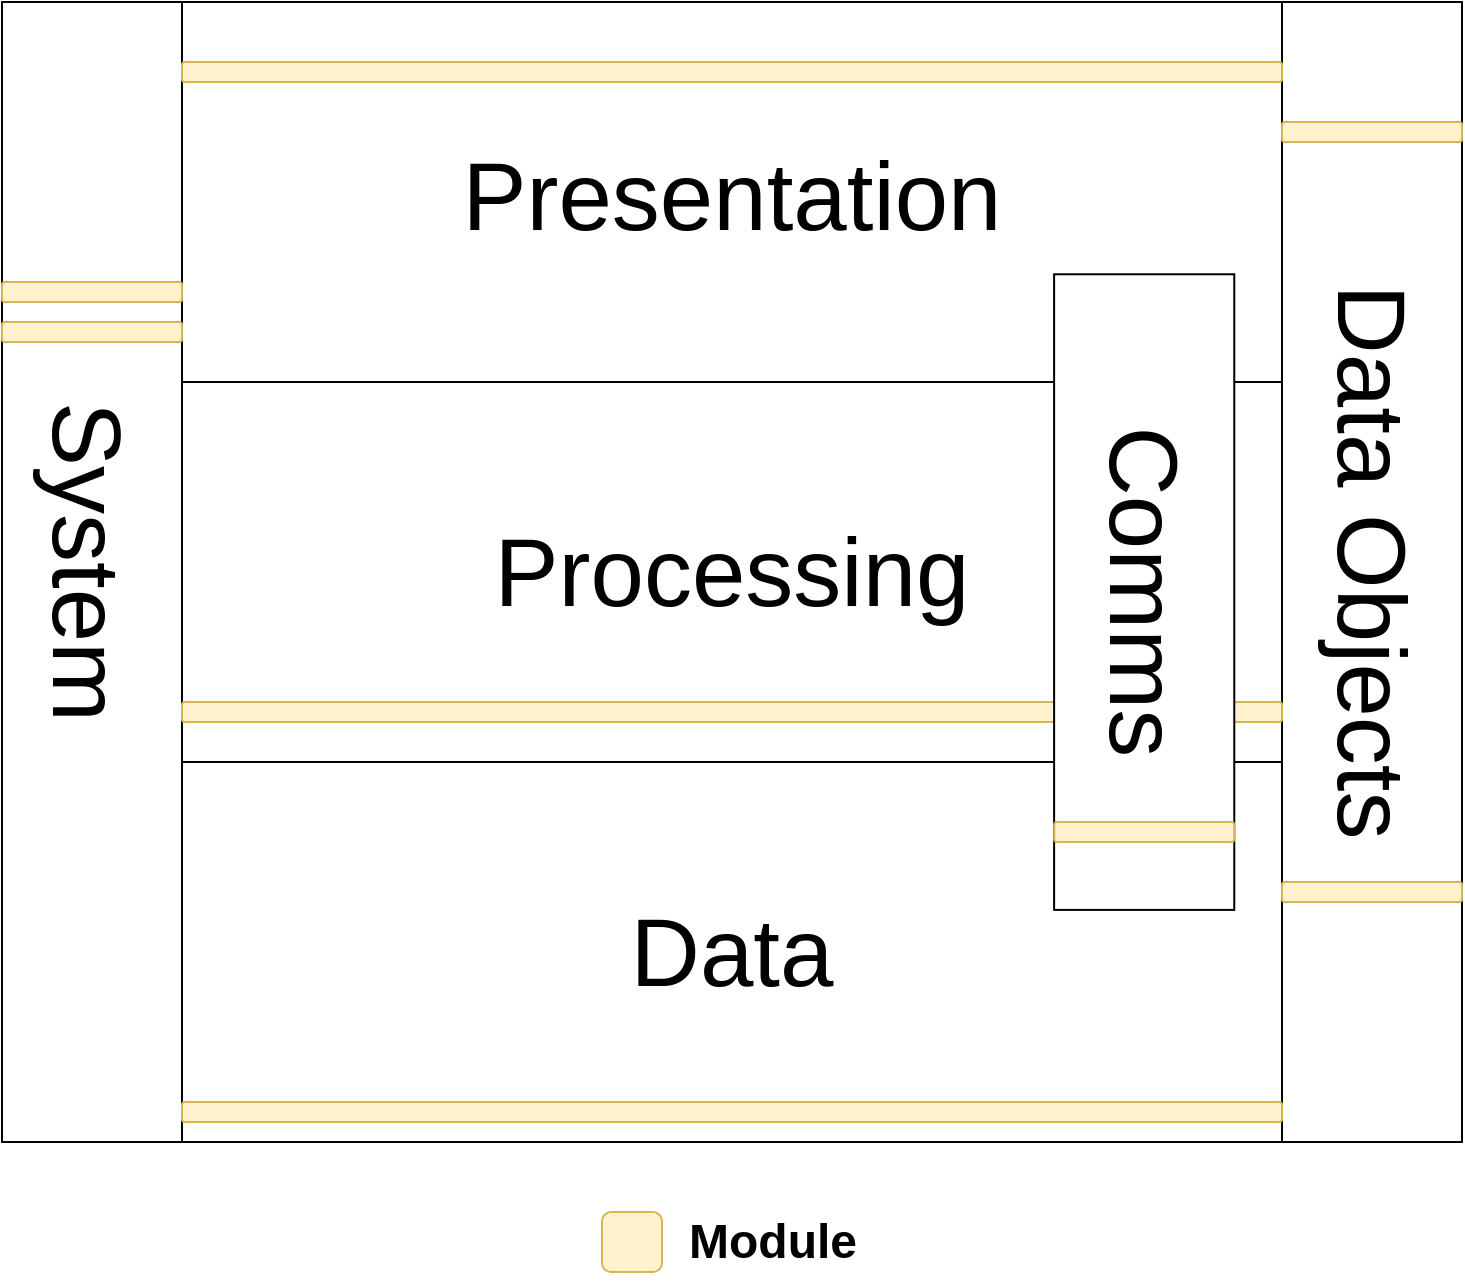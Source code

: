 <mxfile version="14.4.3" type="device"><diagram id="Ec5wMxZQIwyHZgPoHRVD" name="Page-1"><mxGraphModel dx="1813" dy="1613" grid="1" gridSize="10" guides="1" tooltips="1" connect="1" arrows="1" fold="1" page="1" pageScale="1" pageWidth="827" pageHeight="1169" math="0" shadow="0"><root><mxCell id="0"/><mxCell id="1" parent="0"/><mxCell id="oNXrpGjEgSBWOjMplqz4-1" value="" style="whiteSpace=wrap;html=1;aspect=fixed;" parent="1" vertex="1"><mxGeometry x="130" y="150" width="570" height="570" as="geometry"/></mxCell><mxCell id="oNXrpGjEgSBWOjMplqz4-2" value="" style="rounded=0;whiteSpace=wrap;html=1;" parent="1" vertex="1"><mxGeometry x="40" y="150" width="90" height="570" as="geometry"/></mxCell><mxCell id="oNXrpGjEgSBWOjMplqz4-3" value="" style="rounded=0;whiteSpace=wrap;html=1;" parent="1" vertex="1"><mxGeometry x="680" y="150" width="90" height="570" as="geometry"/></mxCell><mxCell id="oNXrpGjEgSBWOjMplqz4-5" value="&lt;font style=&quot;font-size: 48px&quot;&gt;Presentation&lt;/font&gt;" style="rounded=0;whiteSpace=wrap;html=1;fontSize=54;" parent="1" vertex="1"><mxGeometry x="130" y="150" width="550" height="190" as="geometry"/></mxCell><mxCell id="oNXrpGjEgSBWOjMplqz4-7" value="Processing" style="rounded=0;whiteSpace=wrap;html=1;fontSize=48;" parent="1" vertex="1"><mxGeometry x="130" y="340" width="550" height="190" as="geometry"/></mxCell><mxCell id="oNXrpGjEgSBWOjMplqz4-8" value="Data" style="rounded=0;whiteSpace=wrap;html=1;fontSize=48;" parent="1" vertex="1"><mxGeometry x="130" y="530" width="550" height="190" as="geometry"/></mxCell><mxCell id="oNXrpGjEgSBWOjMplqz4-9" value="System" style="text;html=1;strokeColor=none;fillColor=none;align=center;verticalAlign=middle;whiteSpace=wrap;rounded=0;fontSize=48;rotation=90;" parent="1" vertex="1"><mxGeometry x="-20" y="420" width="205" height="20" as="geometry"/></mxCell><mxCell id="oNXrpGjEgSBWOjMplqz4-10" value="Data Objects" style="text;html=1;strokeColor=none;fillColor=none;align=center;verticalAlign=middle;whiteSpace=wrap;rounded=0;fontSize=48;rotation=90;" parent="1" vertex="1"><mxGeometry x="546.25" y="420" width="357.5" height="20" as="geometry"/></mxCell><mxCell id="4gQPDgSZeg_Ii16rj2I6-1" value="" style="shape=ext;rounded=1;whiteSpace=wrap;html=1;fontSize=48;fillColor=#fff2cc;strokeColor=#d6b656;" parent="1" vertex="1"><mxGeometry x="40" y="290" width="90" height="10" as="geometry"/></mxCell><mxCell id="4gQPDgSZeg_Ii16rj2I6-2" value="" style="shape=ext;rounded=1;whiteSpace=wrap;html=1;fontSize=48;fillColor=#fff2cc;strokeColor=#d6b656;" parent="1" vertex="1"><mxGeometry x="680" y="210" width="90" height="10" as="geometry"/></mxCell><mxCell id="4gQPDgSZeg_Ii16rj2I6-3" value="" style="shape=ext;rounded=1;whiteSpace=wrap;html=1;fontSize=48;fillColor=#fff2cc;strokeColor=#d6b656;" parent="1" vertex="1"><mxGeometry x="130" y="180" width="550" height="10" as="geometry"/></mxCell><mxCell id="4gQPDgSZeg_Ii16rj2I6-4" value="" style="shape=ext;rounded=1;whiteSpace=wrap;html=1;fontSize=48;fillColor=#fff2cc;strokeColor=#d6b656;" parent="1" vertex="1"><mxGeometry x="130" y="500" width="550" height="10" as="geometry"/></mxCell><mxCell id="4gQPDgSZeg_Ii16rj2I6-6" value="" style="shape=ext;rounded=1;whiteSpace=wrap;html=1;fontSize=48;fillColor=#fff2cc;strokeColor=#d6b656;" parent="1" vertex="1"><mxGeometry x="340" y="755" width="30" height="30" as="geometry"/></mxCell><mxCell id="4gQPDgSZeg_Ii16rj2I6-7" value="Module" style="text;strokeColor=none;fillColor=none;html=1;fontSize=24;fontStyle=1;verticalAlign=middle;align=center;" parent="1" vertex="1"><mxGeometry x="380" y="750" width="90" height="40" as="geometry"/></mxCell><mxCell id="4gQPDgSZeg_Ii16rj2I6-12" value="" style="shape=ext;rounded=1;whiteSpace=wrap;html=1;fontSize=48;fillColor=#fff2cc;strokeColor=#d6b656;" parent="1" vertex="1"><mxGeometry x="680" y="590" width="90" height="10" as="geometry"/></mxCell><mxCell id="4gQPDgSZeg_Ii16rj2I6-13" value="" style="shape=ext;rounded=1;whiteSpace=wrap;html=1;fontSize=48;fillColor=#fff2cc;strokeColor=#d6b656;" parent="1" vertex="1"><mxGeometry x="40" y="310" width="90" height="10" as="geometry"/></mxCell><mxCell id="4gQPDgSZeg_Ii16rj2I6-5" value="" style="shape=ext;rounded=1;whiteSpace=wrap;html=1;fontSize=48;fillColor=#fff2cc;strokeColor=#d6b656;" parent="1" vertex="1"><mxGeometry x="130" y="700" width="550" height="10" as="geometry"/></mxCell><mxCell id="JAPgvc_23re4bN8LU3va-1" value="Comms" style="rounded=0;whiteSpace=wrap;html=1;fontSize=48;fontStyle=0;rotation=90;" parent="1" vertex="1"><mxGeometry x="452.19" y="400" width="317.81" height="90.08" as="geometry"/></mxCell><mxCell id="JAPgvc_23re4bN8LU3va-2" value="" style="shape=ext;rounded=1;whiteSpace=wrap;html=1;fontSize=48;fillColor=#fff2cc;strokeColor=#d6b656;" parent="1" vertex="1"><mxGeometry x="566.1" y="560" width="90" height="10" as="geometry"/></mxCell></root></mxGraphModel></diagram></mxfile>